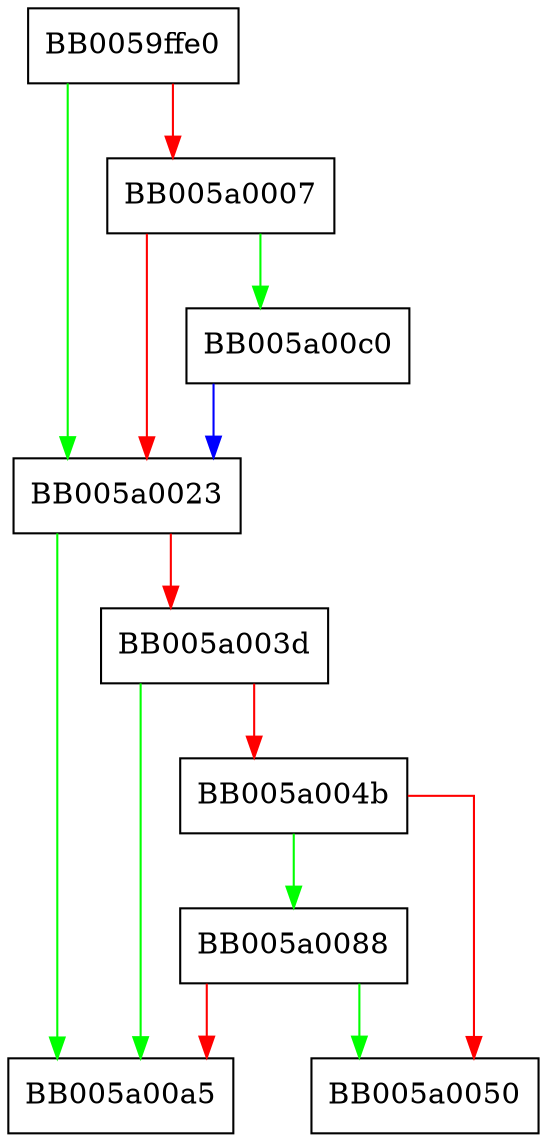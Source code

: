 digraph put_encoder_in_store {
  node [shape="box"];
  graph [splines=ortho];
  BB0059ffe0 -> BB005a0023 [color="green"];
  BB0059ffe0 -> BB005a0007 [color="red"];
  BB005a0007 -> BB005a00c0 [color="green"];
  BB005a0007 -> BB005a0023 [color="red"];
  BB005a0023 -> BB005a00a5 [color="green"];
  BB005a0023 -> BB005a003d [color="red"];
  BB005a003d -> BB005a00a5 [color="green"];
  BB005a003d -> BB005a004b [color="red"];
  BB005a004b -> BB005a0088 [color="green"];
  BB005a004b -> BB005a0050 [color="red"];
  BB005a0088 -> BB005a0050 [color="green"];
  BB005a0088 -> BB005a00a5 [color="red"];
  BB005a00c0 -> BB005a0023 [color="blue"];
}